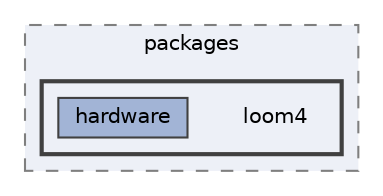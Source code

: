 digraph "C:/Users/Will/AppData/Local/Arduino15/packages/loom4"
{
 // LATEX_PDF_SIZE
  bgcolor="transparent";
  edge [fontname=Helvetica,fontsize=10,labelfontname=Helvetica,labelfontsize=10];
  node [fontname=Helvetica,fontsize=10,shape=box,height=0.2,width=0.4];
  compound=true
  subgraph clusterdir_686e5a742523f6c2e406ce3138607834 {
    graph [ bgcolor="#edf0f7", pencolor="grey50", label="packages", fontname=Helvetica,fontsize=10 style="filled,dashed", URL="dir_686e5a742523f6c2e406ce3138607834.html",tooltip=""]
  subgraph clusterdir_9e729aa3d3d908b6243f8ba5111e3297 {
    graph [ bgcolor="#edf0f7", pencolor="grey25", label="", fontname=Helvetica,fontsize=10 style="filled,bold", URL="dir_9e729aa3d3d908b6243f8ba5111e3297.html",tooltip=""]
    dir_9e729aa3d3d908b6243f8ba5111e3297 [shape=plaintext, label="loom4"];
  dir_8647139c151abecbbe73d291d6cda9bb [label="hardware", fillcolor="#a2b4d6", color="grey25", style="filled", URL="dir_8647139c151abecbbe73d291d6cda9bb.html",tooltip=""];
  }
  }
}
